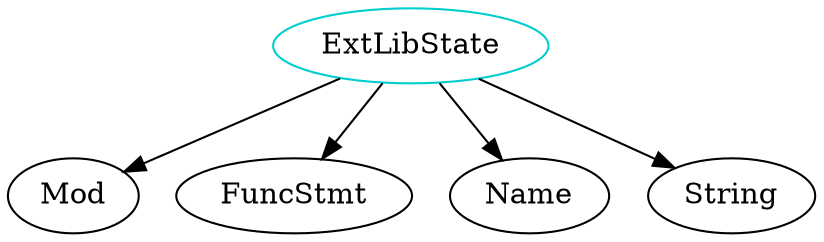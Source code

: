 digraph extlibstate{
ExtLibState -> Mod;
ExtLibState -> FuncStmt;
ExtLibState -> Name;
ExtLibState -> String;
ExtLibState	[shape=oval, color=cyan3, label="ExtLibState"];
}
